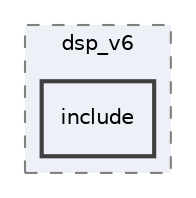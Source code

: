 digraph "prebuild/library/dewarp/dsp_v6/include"
{
 // INTERACTIVE_SVG=YES
 // LATEX_PDF_SIZE
  bgcolor="transparent";
  edge [fontname="Helvetica",fontsize="10",labelfontname="Helvetica",labelfontsize="10"];
  node [fontname="Helvetica",fontsize="10",shape=record];
  compound=true
  subgraph clusterdir_5e82b8365bebe8aa73c83fab74d40735 {
    graph [ bgcolor="#edf0f7", pencolor="grey50", style="filled,dashed,", label="dsp_v6", fontname="Helvetica", fontsize="10", URL="dir_5e82b8365bebe8aa73c83fab74d40735.html"]
  dir_d13a79b26825dda84da4e3101d14c543 [shape=box, label="include", style="filled,bold,", fillcolor="#edf0f7", color="grey25", URL="dir_d13a79b26825dda84da4e3101d14c543.html"];
  }
}
